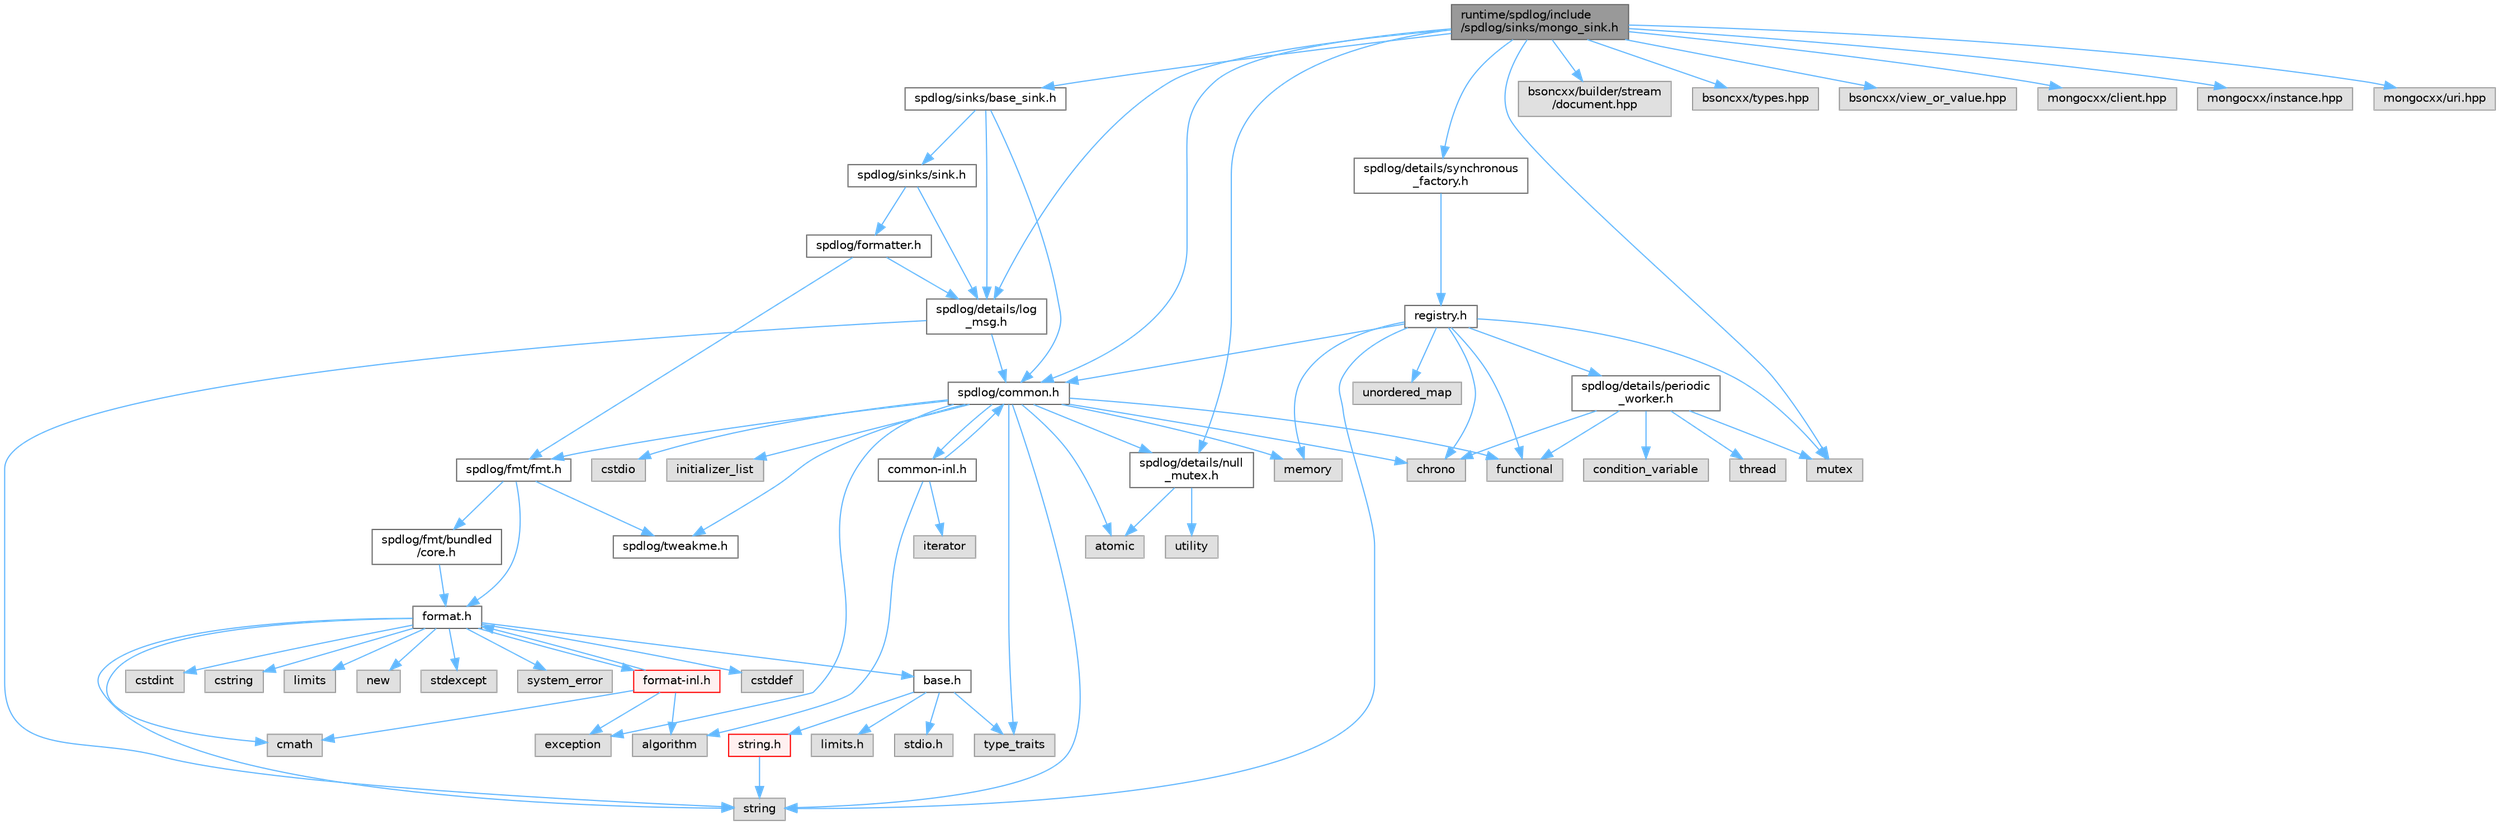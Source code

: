 digraph "runtime/spdlog/include/spdlog/sinks/mongo_sink.h"
{
 // LATEX_PDF_SIZE
  bgcolor="transparent";
  edge [fontname=Helvetica,fontsize=10,labelfontname=Helvetica,labelfontsize=10];
  node [fontname=Helvetica,fontsize=10,shape=box,height=0.2,width=0.4];
  Node1 [id="Node000001",label="runtime/spdlog/include\l/spdlog/sinks/mongo_sink.h",height=0.2,width=0.4,color="gray40", fillcolor="grey60", style="filled", fontcolor="black",tooltip=" "];
  Node1 -> Node2 [id="edge1_Node000001_Node000002",color="steelblue1",style="solid",tooltip=" "];
  Node2 [id="Node000002",label="spdlog/common.h",height=0.2,width=0.4,color="grey40", fillcolor="white", style="filled",URL="$common_8h.html",tooltip=" "];
  Node2 -> Node3 [id="edge2_Node000002_Node000003",color="steelblue1",style="solid",tooltip=" "];
  Node3 [id="Node000003",label="spdlog/details/null\l_mutex.h",height=0.2,width=0.4,color="grey40", fillcolor="white", style="filled",URL="$null__mutex_8h.html",tooltip=" "];
  Node3 -> Node4 [id="edge3_Node000003_Node000004",color="steelblue1",style="solid",tooltip=" "];
  Node4 [id="Node000004",label="atomic",height=0.2,width=0.4,color="grey60", fillcolor="#E0E0E0", style="filled",tooltip=" "];
  Node3 -> Node5 [id="edge4_Node000003_Node000005",color="steelblue1",style="solid",tooltip=" "];
  Node5 [id="Node000005",label="utility",height=0.2,width=0.4,color="grey60", fillcolor="#E0E0E0", style="filled",tooltip=" "];
  Node2 -> Node6 [id="edge5_Node000002_Node000006",color="steelblue1",style="solid",tooltip=" "];
  Node6 [id="Node000006",label="spdlog/tweakme.h",height=0.2,width=0.4,color="grey40", fillcolor="white", style="filled",URL="$tweakme_8h.html",tooltip=" "];
  Node2 -> Node4 [id="edge6_Node000002_Node000004",color="steelblue1",style="solid",tooltip=" "];
  Node2 -> Node7 [id="edge7_Node000002_Node000007",color="steelblue1",style="solid",tooltip=" "];
  Node7 [id="Node000007",label="chrono",height=0.2,width=0.4,color="grey60", fillcolor="#E0E0E0", style="filled",tooltip=" "];
  Node2 -> Node8 [id="edge8_Node000002_Node000008",color="steelblue1",style="solid",tooltip=" "];
  Node8 [id="Node000008",label="cstdio",height=0.2,width=0.4,color="grey60", fillcolor="#E0E0E0", style="filled",tooltip=" "];
  Node2 -> Node9 [id="edge9_Node000002_Node000009",color="steelblue1",style="solid",tooltip=" "];
  Node9 [id="Node000009",label="exception",height=0.2,width=0.4,color="grey60", fillcolor="#E0E0E0", style="filled",tooltip=" "];
  Node2 -> Node10 [id="edge10_Node000002_Node000010",color="steelblue1",style="solid",tooltip=" "];
  Node10 [id="Node000010",label="functional",height=0.2,width=0.4,color="grey60", fillcolor="#E0E0E0", style="filled",tooltip=" "];
  Node2 -> Node11 [id="edge11_Node000002_Node000011",color="steelblue1",style="solid",tooltip=" "];
  Node11 [id="Node000011",label="initializer_list",height=0.2,width=0.4,color="grey60", fillcolor="#E0E0E0", style="filled",tooltip=" "];
  Node2 -> Node12 [id="edge12_Node000002_Node000012",color="steelblue1",style="solid",tooltip=" "];
  Node12 [id="Node000012",label="memory",height=0.2,width=0.4,color="grey60", fillcolor="#E0E0E0", style="filled",tooltip=" "];
  Node2 -> Node13 [id="edge13_Node000002_Node000013",color="steelblue1",style="solid",tooltip=" "];
  Node13 [id="Node000013",label="string",height=0.2,width=0.4,color="grey60", fillcolor="#E0E0E0", style="filled",tooltip=" "];
  Node2 -> Node14 [id="edge14_Node000002_Node000014",color="steelblue1",style="solid",tooltip=" "];
  Node14 [id="Node000014",label="type_traits",height=0.2,width=0.4,color="grey60", fillcolor="#E0E0E0", style="filled",tooltip=" "];
  Node2 -> Node15 [id="edge15_Node000002_Node000015",color="steelblue1",style="solid",tooltip=" "];
  Node15 [id="Node000015",label="spdlog/fmt/fmt.h",height=0.2,width=0.4,color="grey40", fillcolor="white", style="filled",URL="$fmt_8h.html",tooltip=" "];
  Node15 -> Node6 [id="edge16_Node000015_Node000006",color="steelblue1",style="solid",tooltip=" "];
  Node15 -> Node16 [id="edge17_Node000015_Node000016",color="steelblue1",style="solid",tooltip=" "];
  Node16 [id="Node000016",label="spdlog/fmt/bundled\l/core.h",height=0.2,width=0.4,color="grey40", fillcolor="white", style="filled",URL="$core_8h.html",tooltip=" "];
  Node16 -> Node17 [id="edge18_Node000016_Node000017",color="steelblue1",style="solid",tooltip=" "];
  Node17 [id="Node000017",label="format.h",height=0.2,width=0.4,color="grey40", fillcolor="white", style="filled",URL="$spdlog_2include_2spdlog_2fmt_2bundled_2format_8h.html",tooltip=" "];
  Node17 -> Node18 [id="edge19_Node000017_Node000018",color="steelblue1",style="solid",tooltip=" "];
  Node18 [id="Node000018",label="base.h",height=0.2,width=0.4,color="grey40", fillcolor="white", style="filled",URL="$base_8h.html",tooltip=" "];
  Node18 -> Node19 [id="edge20_Node000018_Node000019",color="steelblue1",style="solid",tooltip=" "];
  Node19 [id="Node000019",label="limits.h",height=0.2,width=0.4,color="grey60", fillcolor="#E0E0E0", style="filled",tooltip=" "];
  Node18 -> Node20 [id="edge21_Node000018_Node000020",color="steelblue1",style="solid",tooltip=" "];
  Node20 [id="Node000020",label="stdio.h",height=0.2,width=0.4,color="grey60", fillcolor="#E0E0E0", style="filled",tooltip=" "];
  Node18 -> Node21 [id="edge22_Node000018_Node000021",color="steelblue1",style="solid",tooltip=" "];
  Node21 [id="Node000021",label="string.h",height=0.2,width=0.4,color="red", fillcolor="#FFF0F0", style="filled",URL="$string_8h.html",tooltip=" "];
  Node21 -> Node13 [id="edge23_Node000021_Node000013",color="steelblue1",style="solid",tooltip=" "];
  Node18 -> Node14 [id="edge24_Node000018_Node000014",color="steelblue1",style="solid",tooltip=" "];
  Node17 -> Node165 [id="edge25_Node000017_Node000165",color="steelblue1",style="solid",tooltip=" "];
  Node165 [id="Node000165",label="cmath",height=0.2,width=0.4,color="grey60", fillcolor="#E0E0E0", style="filled",tooltip=" "];
  Node17 -> Node24 [id="edge26_Node000017_Node000024",color="steelblue1",style="solid",tooltip=" "];
  Node24 [id="Node000024",label="cstddef",height=0.2,width=0.4,color="grey60", fillcolor="#E0E0E0", style="filled",tooltip=" "];
  Node17 -> Node25 [id="edge27_Node000017_Node000025",color="steelblue1",style="solid",tooltip=" "];
  Node25 [id="Node000025",label="cstdint",height=0.2,width=0.4,color="grey60", fillcolor="#E0E0E0", style="filled",tooltip=" "];
  Node17 -> Node27 [id="edge28_Node000017_Node000027",color="steelblue1",style="solid",tooltip=" "];
  Node27 [id="Node000027",label="cstring",height=0.2,width=0.4,color="grey60", fillcolor="#E0E0E0", style="filled",tooltip=" "];
  Node17 -> Node166 [id="edge29_Node000017_Node000166",color="steelblue1",style="solid",tooltip=" "];
  Node166 [id="Node000166",label="limits",height=0.2,width=0.4,color="grey60", fillcolor="#E0E0E0", style="filled",tooltip=" "];
  Node17 -> Node63 [id="edge30_Node000017_Node000063",color="steelblue1",style="solid",tooltip=" "];
  Node63 [id="Node000063",label="new",height=0.2,width=0.4,color="grey60", fillcolor="#E0E0E0", style="filled",tooltip=" "];
  Node17 -> Node167 [id="edge31_Node000017_Node000167",color="steelblue1",style="solid",tooltip=" "];
  Node167 [id="Node000167",label="stdexcept",height=0.2,width=0.4,color="grey60", fillcolor="#E0E0E0", style="filled",tooltip=" "];
  Node17 -> Node13 [id="edge32_Node000017_Node000013",color="steelblue1",style="solid",tooltip=" "];
  Node17 -> Node168 [id="edge33_Node000017_Node000168",color="steelblue1",style="solid",tooltip=" "];
  Node168 [id="Node000168",label="system_error",height=0.2,width=0.4,color="grey60", fillcolor="#E0E0E0", style="filled",tooltip=" "];
  Node17 -> Node169 [id="edge34_Node000017_Node000169",color="steelblue1",style="solid",tooltip=" "];
  Node169 [id="Node000169",label="format-inl.h",height=0.2,width=0.4,color="red", fillcolor="#FFF0F0", style="filled",URL="$format-inl_8h.html",tooltip=" "];
  Node169 -> Node170 [id="edge35_Node000169_Node000170",color="steelblue1",style="solid",tooltip=" "];
  Node170 [id="Node000170",label="algorithm",height=0.2,width=0.4,color="grey60", fillcolor="#E0E0E0", style="filled",tooltip=" "];
  Node169 -> Node165 [id="edge36_Node000169_Node000165",color="steelblue1",style="solid",tooltip=" "];
  Node169 -> Node9 [id="edge37_Node000169_Node000009",color="steelblue1",style="solid",tooltip=" "];
  Node169 -> Node17 [id="edge38_Node000169_Node000017",color="steelblue1",style="solid",tooltip=" "];
  Node15 -> Node17 [id="edge39_Node000015_Node000017",color="steelblue1",style="solid",tooltip=" "];
  Node2 -> Node174 [id="edge40_Node000002_Node000174",color="steelblue1",style="solid",tooltip=" "];
  Node174 [id="Node000174",label="common-inl.h",height=0.2,width=0.4,color="grey40", fillcolor="white", style="filled",URL="$common-inl_8h.html",tooltip=" "];
  Node174 -> Node2 [id="edge41_Node000174_Node000002",color="steelblue1",style="solid",tooltip=" "];
  Node174 -> Node170 [id="edge42_Node000174_Node000170",color="steelblue1",style="solid",tooltip=" "];
  Node174 -> Node175 [id="edge43_Node000174_Node000175",color="steelblue1",style="solid",tooltip=" "];
  Node175 [id="Node000175",label="iterator",height=0.2,width=0.4,color="grey60", fillcolor="#E0E0E0", style="filled",tooltip=" "];
  Node1 -> Node176 [id="edge44_Node000001_Node000176",color="steelblue1",style="solid",tooltip=" "];
  Node176 [id="Node000176",label="spdlog/details/log\l_msg.h",height=0.2,width=0.4,color="grey40", fillcolor="white", style="filled",URL="$log__msg_8h.html",tooltip=" "];
  Node176 -> Node2 [id="edge45_Node000176_Node000002",color="steelblue1",style="solid",tooltip=" "];
  Node176 -> Node13 [id="edge46_Node000176_Node000013",color="steelblue1",style="solid",tooltip=" "];
  Node1 -> Node177 [id="edge47_Node000001_Node000177",color="steelblue1",style="solid",tooltip=" "];
  Node177 [id="Node000177",label="spdlog/sinks/base_sink.h",height=0.2,width=0.4,color="grey40", fillcolor="white", style="filled",URL="$base__sink_8h.html",tooltip=" "];
  Node177 -> Node2 [id="edge48_Node000177_Node000002",color="steelblue1",style="solid",tooltip=" "];
  Node177 -> Node176 [id="edge49_Node000177_Node000176",color="steelblue1",style="solid",tooltip=" "];
  Node177 -> Node178 [id="edge50_Node000177_Node000178",color="steelblue1",style="solid",tooltip=" "];
  Node178 [id="Node000178",label="spdlog/sinks/sink.h",height=0.2,width=0.4,color="grey40", fillcolor="white", style="filled",URL="$sink_8h.html",tooltip=" "];
  Node178 -> Node176 [id="edge51_Node000178_Node000176",color="steelblue1",style="solid",tooltip=" "];
  Node178 -> Node179 [id="edge52_Node000178_Node000179",color="steelblue1",style="solid",tooltip=" "];
  Node179 [id="Node000179",label="spdlog/formatter.h",height=0.2,width=0.4,color="grey40", fillcolor="white", style="filled",URL="$formatter_8h.html",tooltip=" "];
  Node179 -> Node176 [id="edge53_Node000179_Node000176",color="steelblue1",style="solid",tooltip=" "];
  Node179 -> Node15 [id="edge54_Node000179_Node000015",color="steelblue1",style="solid",tooltip=" "];
  Node1 -> Node180 [id="edge55_Node000001_Node000180",color="steelblue1",style="solid",tooltip=" "];
  Node180 [id="Node000180",label="spdlog/details/synchronous\l_factory.h",height=0.2,width=0.4,color="grey40", fillcolor="white", style="filled",URL="$synchronous__factory_8h.html",tooltip=" "];
  Node180 -> Node181 [id="edge56_Node000180_Node000181",color="steelblue1",style="solid",tooltip=" "];
  Node181 [id="Node000181",label="registry.h",height=0.2,width=0.4,color="grey40", fillcolor="white", style="filled",URL="$registry_8h.html",tooltip=" "];
  Node181 -> Node2 [id="edge57_Node000181_Node000002",color="steelblue1",style="solid",tooltip=" "];
  Node181 -> Node182 [id="edge58_Node000181_Node000182",color="steelblue1",style="solid",tooltip=" "];
  Node182 [id="Node000182",label="spdlog/details/periodic\l_worker.h",height=0.2,width=0.4,color="grey40", fillcolor="white", style="filled",URL="$periodic__worker_8h.html",tooltip=" "];
  Node182 -> Node7 [id="edge59_Node000182_Node000007",color="steelblue1",style="solid",tooltip=" "];
  Node182 -> Node183 [id="edge60_Node000182_Node000183",color="steelblue1",style="solid",tooltip=" "];
  Node183 [id="Node000183",label="condition_variable",height=0.2,width=0.4,color="grey60", fillcolor="#E0E0E0", style="filled",tooltip=" "];
  Node182 -> Node10 [id="edge61_Node000182_Node000010",color="steelblue1",style="solid",tooltip=" "];
  Node182 -> Node184 [id="edge62_Node000182_Node000184",color="steelblue1",style="solid",tooltip=" "];
  Node184 [id="Node000184",label="mutex",height=0.2,width=0.4,color="grey60", fillcolor="#E0E0E0", style="filled",tooltip=" "];
  Node182 -> Node185 [id="edge63_Node000182_Node000185",color="steelblue1",style="solid",tooltip=" "];
  Node185 [id="Node000185",label="thread",height=0.2,width=0.4,color="grey60", fillcolor="#E0E0E0", style="filled",tooltip=" "];
  Node181 -> Node7 [id="edge64_Node000181_Node000007",color="steelblue1",style="solid",tooltip=" "];
  Node181 -> Node10 [id="edge65_Node000181_Node000010",color="steelblue1",style="solid",tooltip=" "];
  Node181 -> Node12 [id="edge66_Node000181_Node000012",color="steelblue1",style="solid",tooltip=" "];
  Node181 -> Node184 [id="edge67_Node000181_Node000184",color="steelblue1",style="solid",tooltip=" "];
  Node181 -> Node13 [id="edge68_Node000181_Node000013",color="steelblue1",style="solid",tooltip=" "];
  Node181 -> Node186 [id="edge69_Node000181_Node000186",color="steelblue1",style="solid",tooltip=" "];
  Node186 [id="Node000186",label="unordered_map",height=0.2,width=0.4,color="grey60", fillcolor="#E0E0E0", style="filled",tooltip=" "];
  Node1 -> Node187 [id="edge70_Node000001_Node000187",color="steelblue1",style="solid",tooltip=" "];
  Node187 [id="Node000187",label="bsoncxx/builder/stream\l/document.hpp",height=0.2,width=0.4,color="grey60", fillcolor="#E0E0E0", style="filled",tooltip=" "];
  Node1 -> Node188 [id="edge71_Node000001_Node000188",color="steelblue1",style="solid",tooltip=" "];
  Node188 [id="Node000188",label="bsoncxx/types.hpp",height=0.2,width=0.4,color="grey60", fillcolor="#E0E0E0", style="filled",tooltip=" "];
  Node1 -> Node189 [id="edge72_Node000001_Node000189",color="steelblue1",style="solid",tooltip=" "];
  Node189 [id="Node000189",label="bsoncxx/view_or_value.hpp",height=0.2,width=0.4,color="grey60", fillcolor="#E0E0E0", style="filled",tooltip=" "];
  Node1 -> Node190 [id="edge73_Node000001_Node000190",color="steelblue1",style="solid",tooltip=" "];
  Node190 [id="Node000190",label="mongocxx/client.hpp",height=0.2,width=0.4,color="grey60", fillcolor="#E0E0E0", style="filled",tooltip=" "];
  Node1 -> Node191 [id="edge74_Node000001_Node000191",color="steelblue1",style="solid",tooltip=" "];
  Node191 [id="Node000191",label="mongocxx/instance.hpp",height=0.2,width=0.4,color="grey60", fillcolor="#E0E0E0", style="filled",tooltip=" "];
  Node1 -> Node192 [id="edge75_Node000001_Node000192",color="steelblue1",style="solid",tooltip=" "];
  Node192 [id="Node000192",label="mongocxx/uri.hpp",height=0.2,width=0.4,color="grey60", fillcolor="#E0E0E0", style="filled",tooltip=" "];
  Node1 -> Node3 [id="edge76_Node000001_Node000003",color="steelblue1",style="solid",tooltip=" "];
  Node1 -> Node184 [id="edge77_Node000001_Node000184",color="steelblue1",style="solid",tooltip=" "];
}

